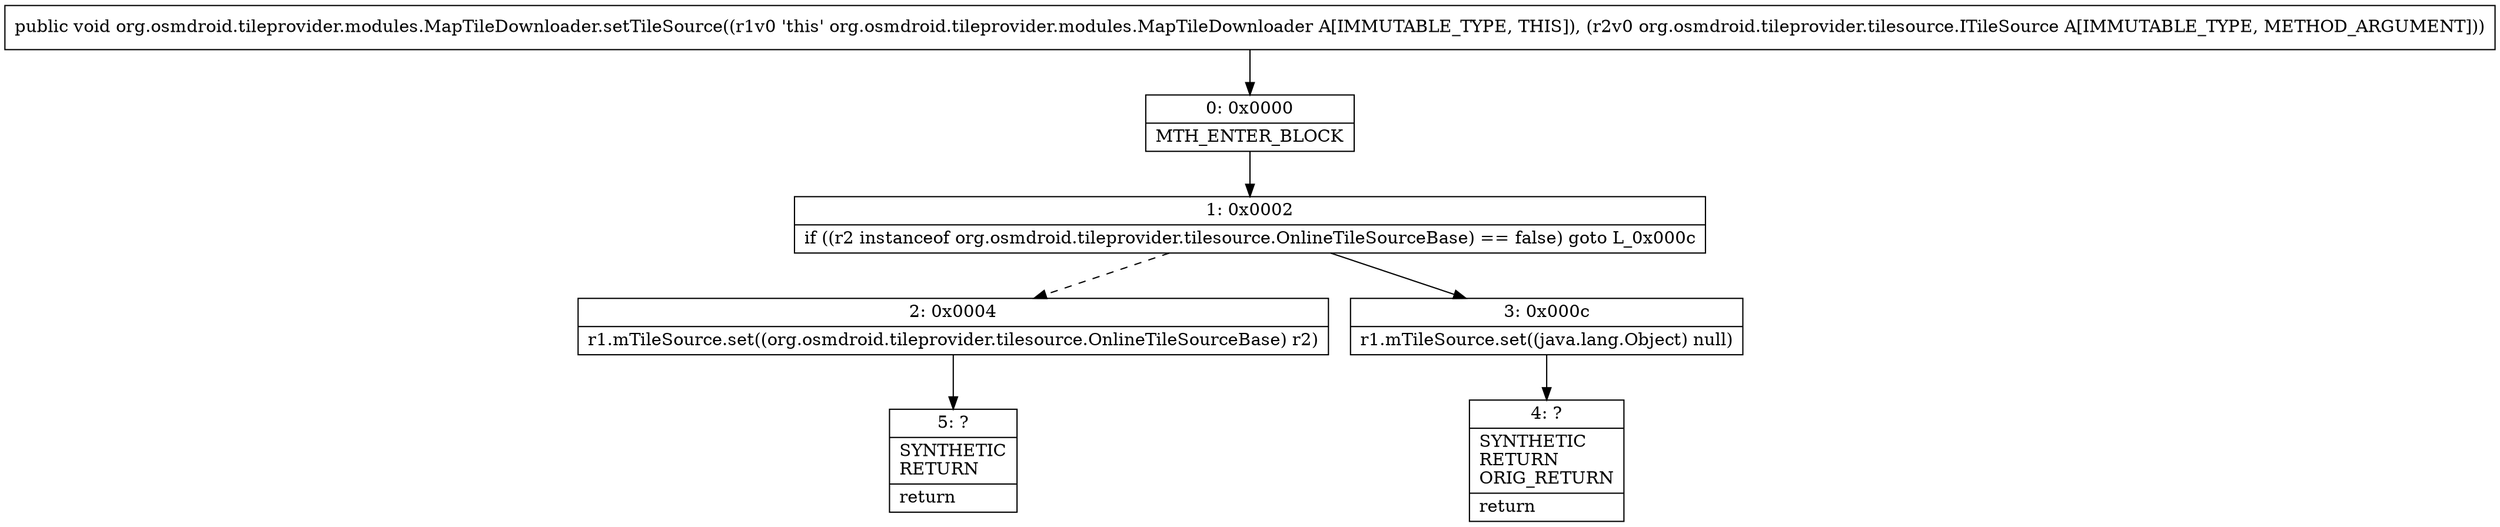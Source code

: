 digraph "CFG fororg.osmdroid.tileprovider.modules.MapTileDownloader.setTileSource(Lorg\/osmdroid\/tileprovider\/tilesource\/ITileSource;)V" {
Node_0 [shape=record,label="{0\:\ 0x0000|MTH_ENTER_BLOCK\l}"];
Node_1 [shape=record,label="{1\:\ 0x0002|if ((r2 instanceof org.osmdroid.tileprovider.tilesource.OnlineTileSourceBase) == false) goto L_0x000c\l}"];
Node_2 [shape=record,label="{2\:\ 0x0004|r1.mTileSource.set((org.osmdroid.tileprovider.tilesource.OnlineTileSourceBase) r2)\l}"];
Node_3 [shape=record,label="{3\:\ 0x000c|r1.mTileSource.set((java.lang.Object) null)\l}"];
Node_4 [shape=record,label="{4\:\ ?|SYNTHETIC\lRETURN\lORIG_RETURN\l|return\l}"];
Node_5 [shape=record,label="{5\:\ ?|SYNTHETIC\lRETURN\l|return\l}"];
MethodNode[shape=record,label="{public void org.osmdroid.tileprovider.modules.MapTileDownloader.setTileSource((r1v0 'this' org.osmdroid.tileprovider.modules.MapTileDownloader A[IMMUTABLE_TYPE, THIS]), (r2v0 org.osmdroid.tileprovider.tilesource.ITileSource A[IMMUTABLE_TYPE, METHOD_ARGUMENT])) }"];
MethodNode -> Node_0;
Node_0 -> Node_1;
Node_1 -> Node_2[style=dashed];
Node_1 -> Node_3;
Node_2 -> Node_5;
Node_3 -> Node_4;
}

